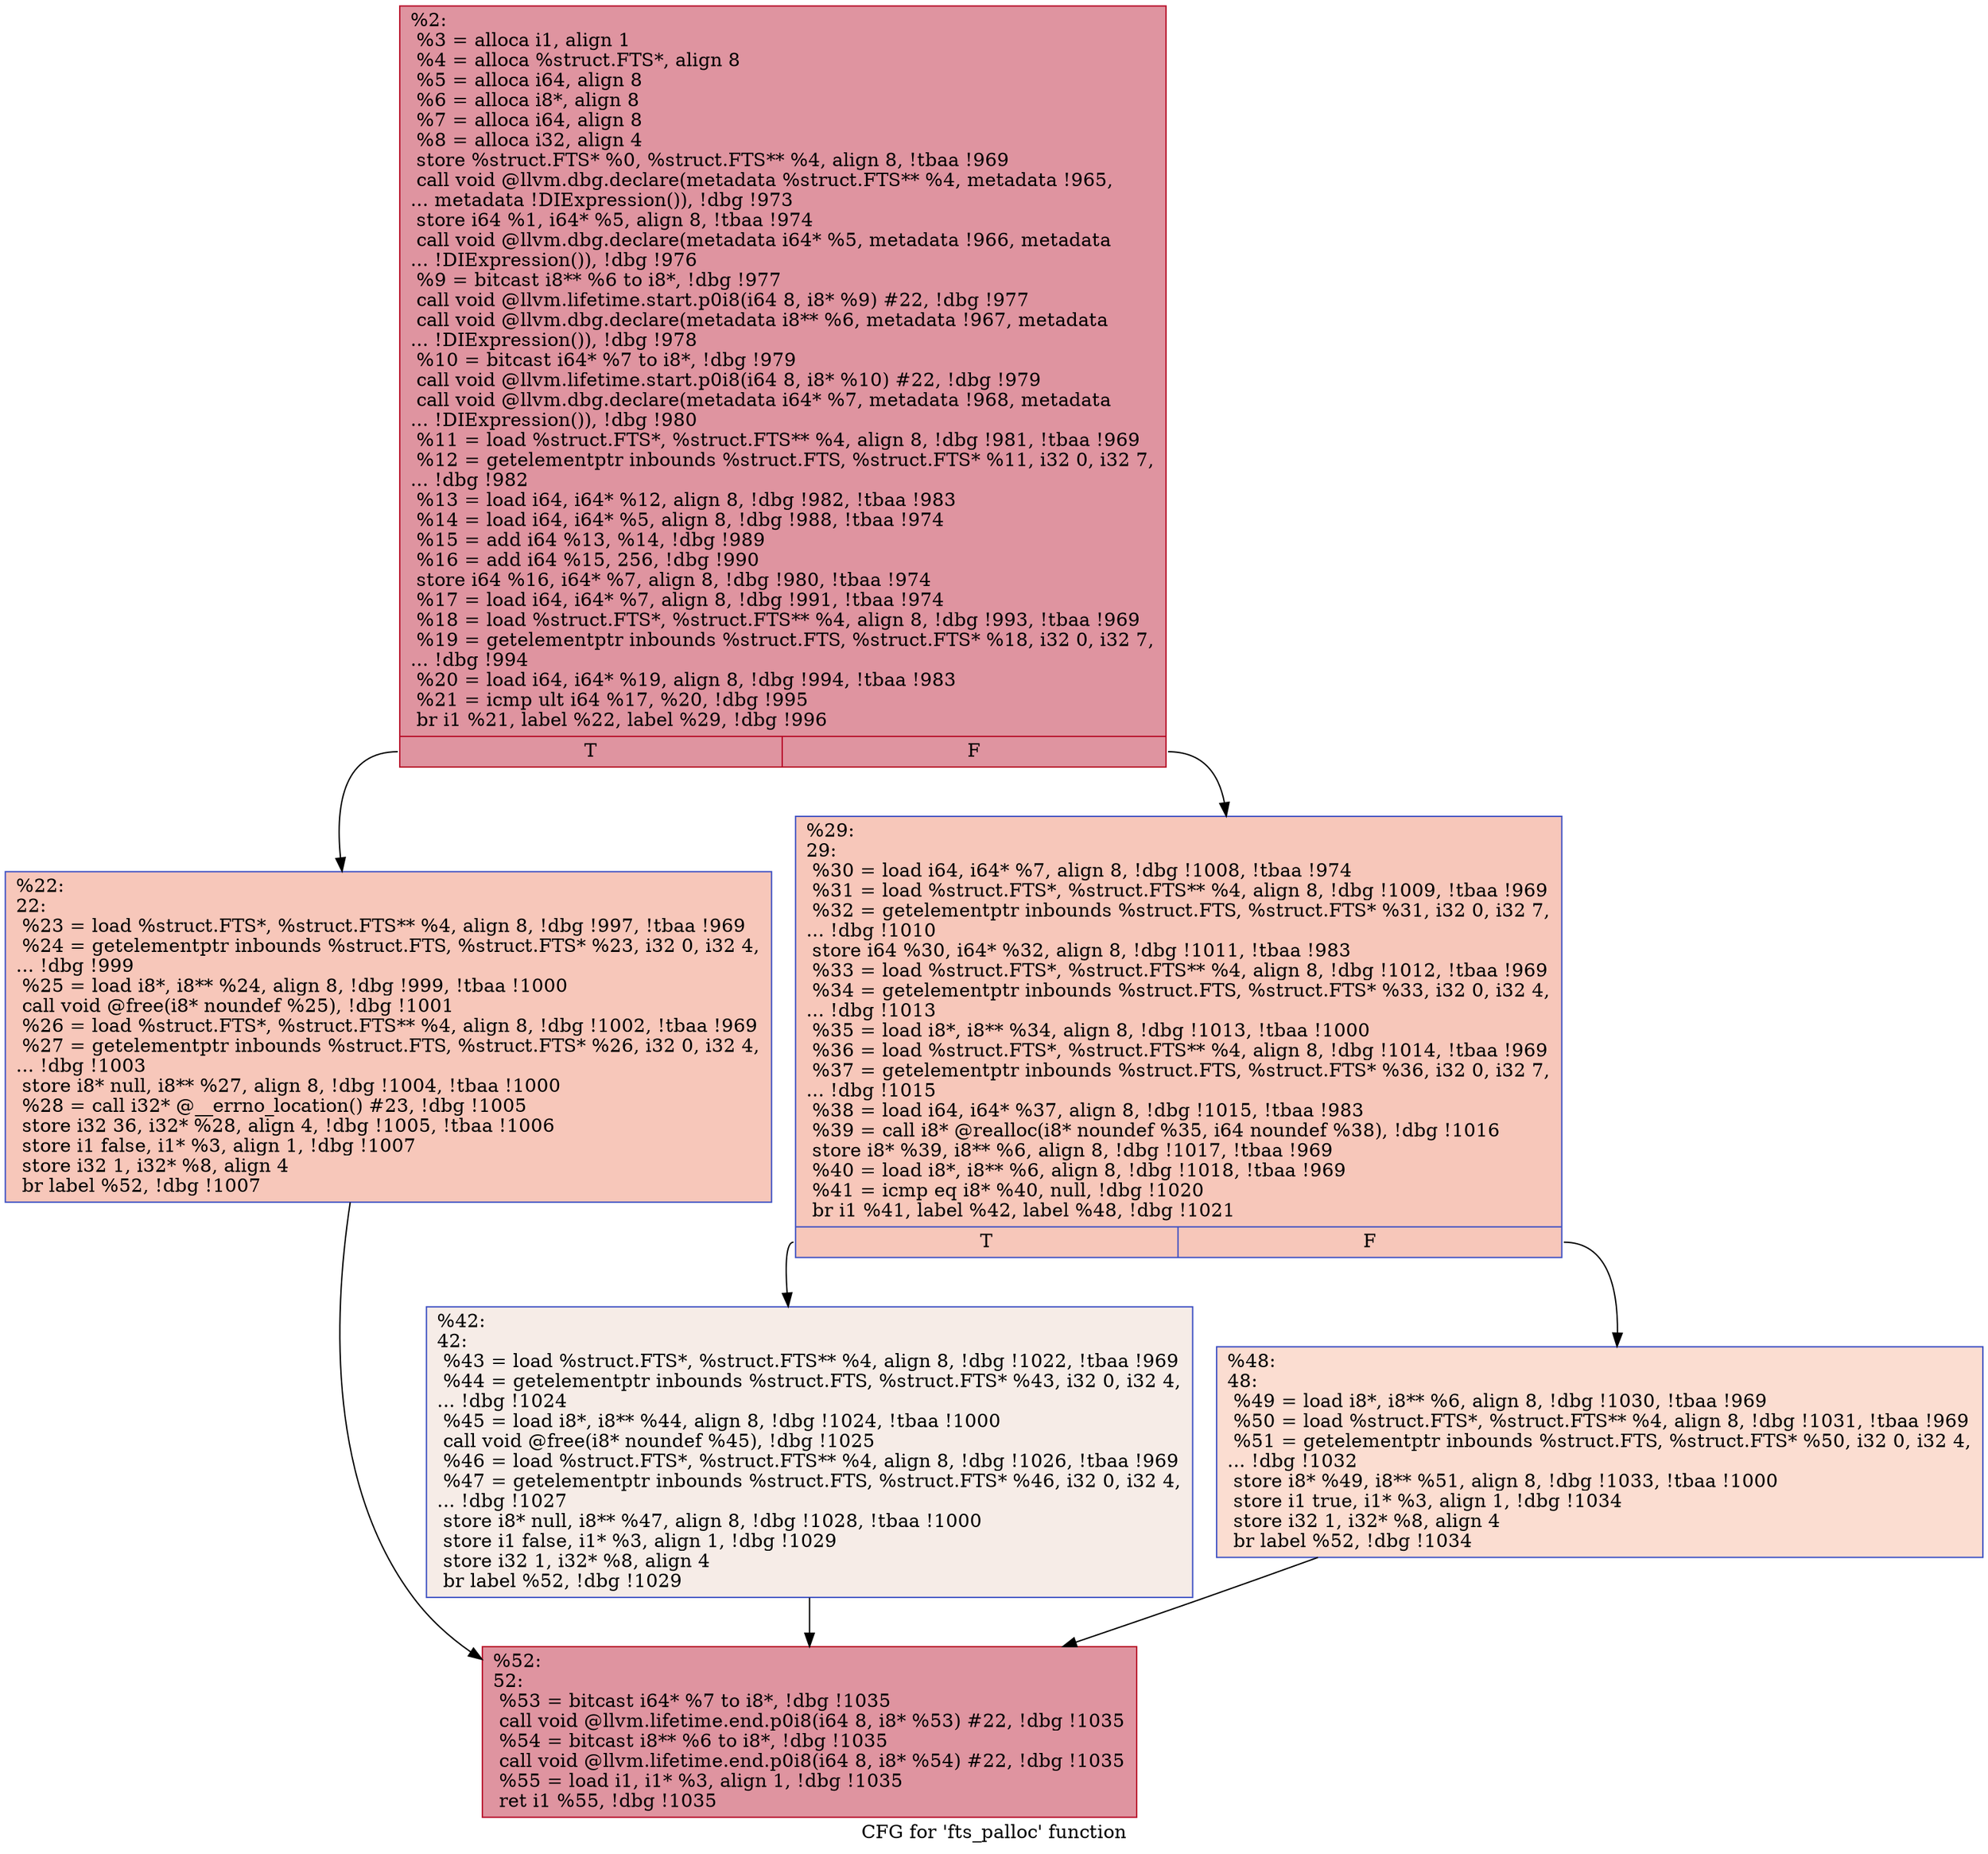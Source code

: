 digraph "CFG for 'fts_palloc' function" {
	label="CFG for 'fts_palloc' function";

	Node0x2152d60 [shape=record,color="#b70d28ff", style=filled, fillcolor="#b70d2870",label="{%2:\l  %3 = alloca i1, align 1\l  %4 = alloca %struct.FTS*, align 8\l  %5 = alloca i64, align 8\l  %6 = alloca i8*, align 8\l  %7 = alloca i64, align 8\l  %8 = alloca i32, align 4\l  store %struct.FTS* %0, %struct.FTS** %4, align 8, !tbaa !969\l  call void @llvm.dbg.declare(metadata %struct.FTS** %4, metadata !965,\l... metadata !DIExpression()), !dbg !973\l  store i64 %1, i64* %5, align 8, !tbaa !974\l  call void @llvm.dbg.declare(metadata i64* %5, metadata !966, metadata\l... !DIExpression()), !dbg !976\l  %9 = bitcast i8** %6 to i8*, !dbg !977\l  call void @llvm.lifetime.start.p0i8(i64 8, i8* %9) #22, !dbg !977\l  call void @llvm.dbg.declare(metadata i8** %6, metadata !967, metadata\l... !DIExpression()), !dbg !978\l  %10 = bitcast i64* %7 to i8*, !dbg !979\l  call void @llvm.lifetime.start.p0i8(i64 8, i8* %10) #22, !dbg !979\l  call void @llvm.dbg.declare(metadata i64* %7, metadata !968, metadata\l... !DIExpression()), !dbg !980\l  %11 = load %struct.FTS*, %struct.FTS** %4, align 8, !dbg !981, !tbaa !969\l  %12 = getelementptr inbounds %struct.FTS, %struct.FTS* %11, i32 0, i32 7,\l... !dbg !982\l  %13 = load i64, i64* %12, align 8, !dbg !982, !tbaa !983\l  %14 = load i64, i64* %5, align 8, !dbg !988, !tbaa !974\l  %15 = add i64 %13, %14, !dbg !989\l  %16 = add i64 %15, 256, !dbg !990\l  store i64 %16, i64* %7, align 8, !dbg !980, !tbaa !974\l  %17 = load i64, i64* %7, align 8, !dbg !991, !tbaa !974\l  %18 = load %struct.FTS*, %struct.FTS** %4, align 8, !dbg !993, !tbaa !969\l  %19 = getelementptr inbounds %struct.FTS, %struct.FTS* %18, i32 0, i32 7,\l... !dbg !994\l  %20 = load i64, i64* %19, align 8, !dbg !994, !tbaa !983\l  %21 = icmp ult i64 %17, %20, !dbg !995\l  br i1 %21, label %22, label %29, !dbg !996\l|{<s0>T|<s1>F}}"];
	Node0x2152d60:s0 -> Node0x2154e60;
	Node0x2152d60:s1 -> Node0x2154eb0;
	Node0x2154e60 [shape=record,color="#3d50c3ff", style=filled, fillcolor="#ec7f6370",label="{%22:\l22:                                               \l  %23 = load %struct.FTS*, %struct.FTS** %4, align 8, !dbg !997, !tbaa !969\l  %24 = getelementptr inbounds %struct.FTS, %struct.FTS* %23, i32 0, i32 4,\l... !dbg !999\l  %25 = load i8*, i8** %24, align 8, !dbg !999, !tbaa !1000\l  call void @free(i8* noundef %25), !dbg !1001\l  %26 = load %struct.FTS*, %struct.FTS** %4, align 8, !dbg !1002, !tbaa !969\l  %27 = getelementptr inbounds %struct.FTS, %struct.FTS* %26, i32 0, i32 4,\l... !dbg !1003\l  store i8* null, i8** %27, align 8, !dbg !1004, !tbaa !1000\l  %28 = call i32* @__errno_location() #23, !dbg !1005\l  store i32 36, i32* %28, align 4, !dbg !1005, !tbaa !1006\l  store i1 false, i1* %3, align 1, !dbg !1007\l  store i32 1, i32* %8, align 4\l  br label %52, !dbg !1007\l}"];
	Node0x2154e60 -> Node0x2154fa0;
	Node0x2154eb0 [shape=record,color="#3d50c3ff", style=filled, fillcolor="#ec7f6370",label="{%29:\l29:                                               \l  %30 = load i64, i64* %7, align 8, !dbg !1008, !tbaa !974\l  %31 = load %struct.FTS*, %struct.FTS** %4, align 8, !dbg !1009, !tbaa !969\l  %32 = getelementptr inbounds %struct.FTS, %struct.FTS* %31, i32 0, i32 7,\l... !dbg !1010\l  store i64 %30, i64* %32, align 8, !dbg !1011, !tbaa !983\l  %33 = load %struct.FTS*, %struct.FTS** %4, align 8, !dbg !1012, !tbaa !969\l  %34 = getelementptr inbounds %struct.FTS, %struct.FTS* %33, i32 0, i32 4,\l... !dbg !1013\l  %35 = load i8*, i8** %34, align 8, !dbg !1013, !tbaa !1000\l  %36 = load %struct.FTS*, %struct.FTS** %4, align 8, !dbg !1014, !tbaa !969\l  %37 = getelementptr inbounds %struct.FTS, %struct.FTS* %36, i32 0, i32 7,\l... !dbg !1015\l  %38 = load i64, i64* %37, align 8, !dbg !1015, !tbaa !983\l  %39 = call i8* @realloc(i8* noundef %35, i64 noundef %38), !dbg !1016\l  store i8* %39, i8** %6, align 8, !dbg !1017, !tbaa !969\l  %40 = load i8*, i8** %6, align 8, !dbg !1018, !tbaa !969\l  %41 = icmp eq i8* %40, null, !dbg !1020\l  br i1 %41, label %42, label %48, !dbg !1021\l|{<s0>T|<s1>F}}"];
	Node0x2154eb0:s0 -> Node0x2154f00;
	Node0x2154eb0:s1 -> Node0x2154f50;
	Node0x2154f00 [shape=record,color="#3d50c3ff", style=filled, fillcolor="#ead5c970",label="{%42:\l42:                                               \l  %43 = load %struct.FTS*, %struct.FTS** %4, align 8, !dbg !1022, !tbaa !969\l  %44 = getelementptr inbounds %struct.FTS, %struct.FTS* %43, i32 0, i32 4,\l... !dbg !1024\l  %45 = load i8*, i8** %44, align 8, !dbg !1024, !tbaa !1000\l  call void @free(i8* noundef %45), !dbg !1025\l  %46 = load %struct.FTS*, %struct.FTS** %4, align 8, !dbg !1026, !tbaa !969\l  %47 = getelementptr inbounds %struct.FTS, %struct.FTS* %46, i32 0, i32 4,\l... !dbg !1027\l  store i8* null, i8** %47, align 8, !dbg !1028, !tbaa !1000\l  store i1 false, i1* %3, align 1, !dbg !1029\l  store i32 1, i32* %8, align 4\l  br label %52, !dbg !1029\l}"];
	Node0x2154f00 -> Node0x2154fa0;
	Node0x2154f50 [shape=record,color="#3d50c3ff", style=filled, fillcolor="#f7b39670",label="{%48:\l48:                                               \l  %49 = load i8*, i8** %6, align 8, !dbg !1030, !tbaa !969\l  %50 = load %struct.FTS*, %struct.FTS** %4, align 8, !dbg !1031, !tbaa !969\l  %51 = getelementptr inbounds %struct.FTS, %struct.FTS* %50, i32 0, i32 4,\l... !dbg !1032\l  store i8* %49, i8** %51, align 8, !dbg !1033, !tbaa !1000\l  store i1 true, i1* %3, align 1, !dbg !1034\l  store i32 1, i32* %8, align 4\l  br label %52, !dbg !1034\l}"];
	Node0x2154f50 -> Node0x2154fa0;
	Node0x2154fa0 [shape=record,color="#b70d28ff", style=filled, fillcolor="#b70d2870",label="{%52:\l52:                                               \l  %53 = bitcast i64* %7 to i8*, !dbg !1035\l  call void @llvm.lifetime.end.p0i8(i64 8, i8* %53) #22, !dbg !1035\l  %54 = bitcast i8** %6 to i8*, !dbg !1035\l  call void @llvm.lifetime.end.p0i8(i64 8, i8* %54) #22, !dbg !1035\l  %55 = load i1, i1* %3, align 1, !dbg !1035\l  ret i1 %55, !dbg !1035\l}"];
}
